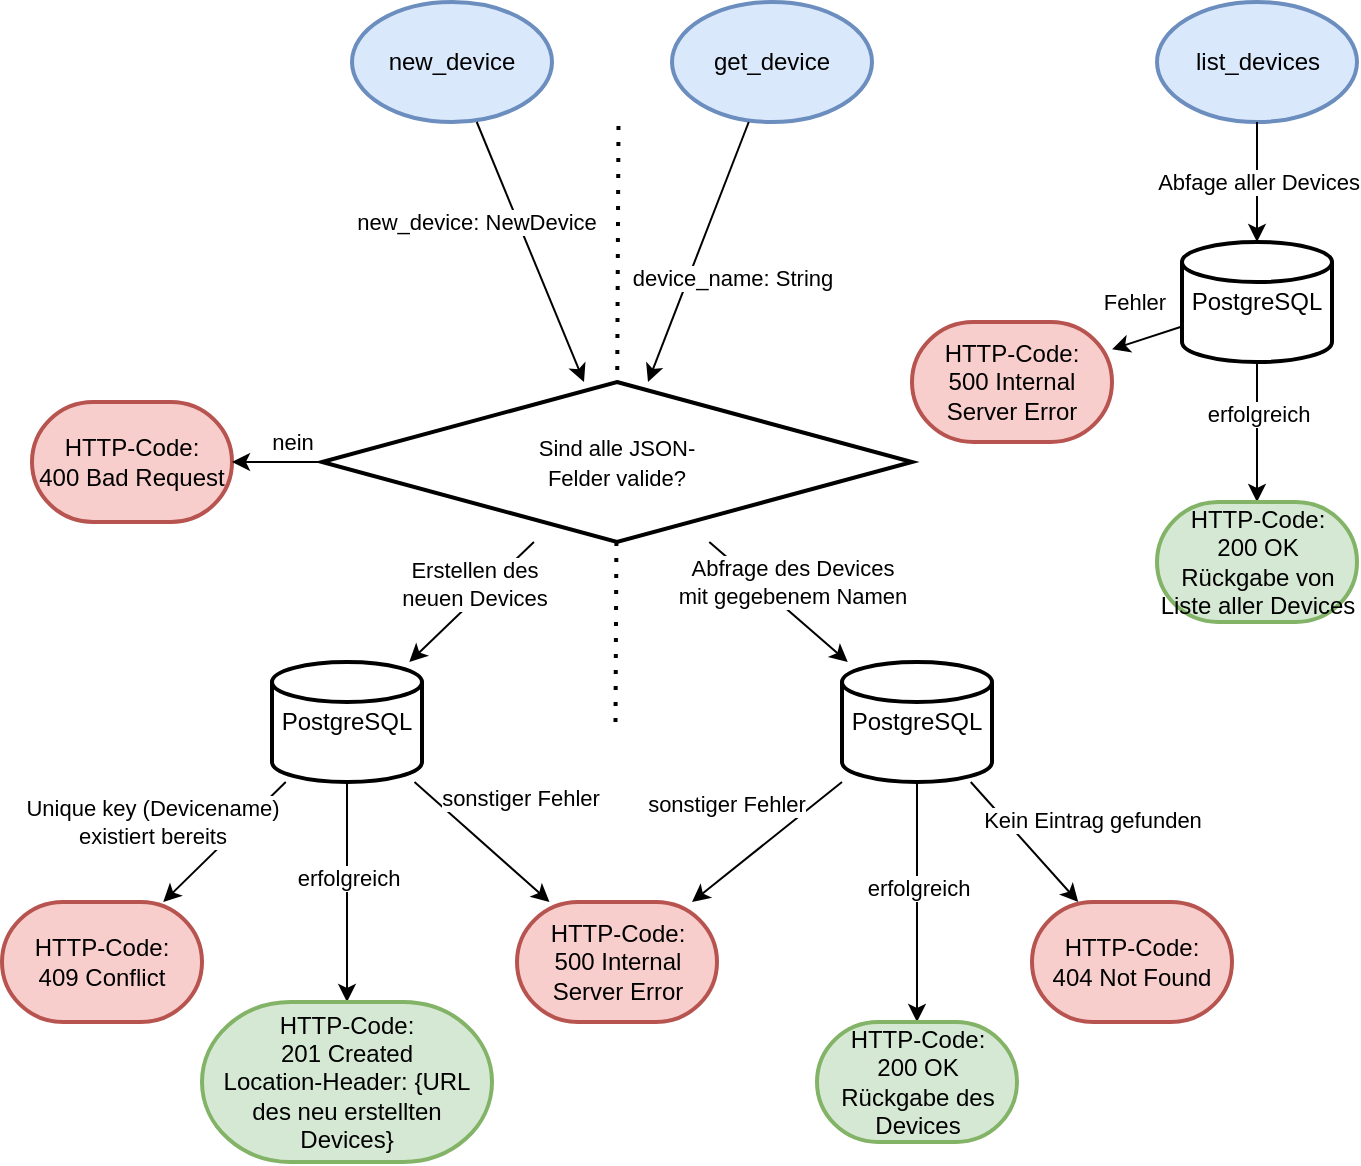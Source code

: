 <mxfile version="24.5.4" type="device">
  <diagram name="Page-1" id="UEBIZrYw3lUsxea4DjVB">
    <mxGraphModel dx="1972" dy="316" grid="1" gridSize="10" guides="1" tooltips="1" connect="1" arrows="1" fold="1" page="1" pageScale="1" pageWidth="850" pageHeight="1100" math="0" shadow="0">
      <root>
        <mxCell id="0" />
        <mxCell id="1" parent="0" />
        <mxCell id="-afth7PykaMVxRmtNgvt-14" value="new_device" style="strokeWidth=2;html=1;shape=mxgraph.flowchart.start_1;whiteSpace=wrap;fillColor=#dae8fc;strokeColor=#6c8ebf;" parent="1" vertex="1">
          <mxGeometry x="60" y="1410" width="100" height="60" as="geometry" />
        </mxCell>
        <mxCell id="-afth7PykaMVxRmtNgvt-15" value="list_devices" style="strokeWidth=2;html=1;shape=mxgraph.flowchart.start_1;whiteSpace=wrap;fillColor=#dae8fc;strokeColor=#6c8ebf;" parent="1" vertex="1">
          <mxGeometry x="462.5" y="1410" width="100" height="60" as="geometry" />
        </mxCell>
        <mxCell id="-afth7PykaMVxRmtNgvt-16" value="get_device" style="strokeWidth=2;html=1;shape=mxgraph.flowchart.start_1;whiteSpace=wrap;fillColor=#dae8fc;strokeColor=#6c8ebf;" parent="1" vertex="1">
          <mxGeometry x="220" y="1410" width="100" height="60" as="geometry" />
        </mxCell>
        <mxCell id="-afth7PykaMVxRmtNgvt-17" value="" style="endArrow=classic;html=1;rounded=0;" parent="1" source="-afth7PykaMVxRmtNgvt-14" target="-afth7PykaMVxRmtNgvt-32" edge="1">
          <mxGeometry width="50" height="50" relative="1" as="geometry">
            <mxPoint x="80" y="1580" as="sourcePoint" />
            <mxPoint x="110" y="1660" as="targetPoint" />
          </mxGeometry>
        </mxCell>
        <mxCell id="-afth7PykaMVxRmtNgvt-18" value="new_device: NewDevice" style="edgeLabel;html=1;align=center;verticalAlign=middle;resizable=0;points=[];" parent="-afth7PykaMVxRmtNgvt-17" vertex="1" connectable="0">
          <mxGeometry x="0.029" relative="1" as="geometry">
            <mxPoint x="-28" y="-17" as="offset" />
          </mxGeometry>
        </mxCell>
        <mxCell id="-afth7PykaMVxRmtNgvt-19" value="PostgreSQL" style="strokeWidth=2;html=1;shape=mxgraph.flowchart.database;whiteSpace=wrap;verticalAlign=middle;" parent="1" vertex="1">
          <mxGeometry x="305" y="1740" width="75" height="60" as="geometry" />
        </mxCell>
        <mxCell id="-afth7PykaMVxRmtNgvt-20" value="&lt;div&gt;HTTP-Code:&lt;/div&gt;&lt;div&gt;400 Bad Request&lt;br&gt;&lt;/div&gt;" style="strokeWidth=2;html=1;shape=mxgraph.flowchart.terminator;whiteSpace=wrap;fillColor=#f8cecc;strokeColor=#b85450;" parent="1" vertex="1">
          <mxGeometry x="-100" y="1610" width="100" height="60" as="geometry" />
        </mxCell>
        <mxCell id="-afth7PykaMVxRmtNgvt-21" value="" style="endArrow=classic;html=1;rounded=0;" parent="1" source="-afth7PykaMVxRmtNgvt-32" target="-afth7PykaMVxRmtNgvt-20" edge="1">
          <mxGeometry width="50" height="50" relative="1" as="geometry">
            <mxPoint x="-40" y="1550" as="sourcePoint" />
            <mxPoint x="10" y="1500" as="targetPoint" />
          </mxGeometry>
        </mxCell>
        <mxCell id="-afth7PykaMVxRmtNgvt-22" value="&lt;div&gt;nein&lt;/div&gt;" style="edgeLabel;html=1;align=center;verticalAlign=middle;resizable=0;points=[];" parent="-afth7PykaMVxRmtNgvt-21" vertex="1" connectable="0">
          <mxGeometry x="-0.076" y="-3" relative="1" as="geometry">
            <mxPoint x="6" y="-7" as="offset" />
          </mxGeometry>
        </mxCell>
        <mxCell id="-afth7PykaMVxRmtNgvt-23" value="" style="endArrow=classic;html=1;rounded=0;" parent="1" source="-afth7PykaMVxRmtNgvt-15" target="-afth7PykaMVxRmtNgvt-48" edge="1">
          <mxGeometry width="50" height="50" relative="1" as="geometry">
            <mxPoint x="147" y="1480" as="sourcePoint" />
            <mxPoint x="490" y="1550" as="targetPoint" />
          </mxGeometry>
        </mxCell>
        <mxCell id="7GVY4nxcFDt2cT8Thdf1-1" value="Abfage aller Devices" style="edgeLabel;html=1;align=center;verticalAlign=middle;resizable=0;points=[];" vertex="1" connectable="0" parent="-afth7PykaMVxRmtNgvt-23">
          <mxGeometry x="-0.195" y="-2" relative="1" as="geometry">
            <mxPoint x="2" y="6" as="offset" />
          </mxGeometry>
        </mxCell>
        <mxCell id="-afth7PykaMVxRmtNgvt-24" value="" style="endArrow=classic;html=1;rounded=0;" parent="1" source="-afth7PykaMVxRmtNgvt-16" target="-afth7PykaMVxRmtNgvt-32" edge="1">
          <mxGeometry width="50" height="50" relative="1" as="geometry">
            <mxPoint x="471" y="1490" as="sourcePoint" />
            <mxPoint x="460" y="1620" as="targetPoint" />
          </mxGeometry>
        </mxCell>
        <mxCell id="-afth7PykaMVxRmtNgvt-25" value="device_name: String" style="edgeLabel;html=1;align=center;verticalAlign=middle;resizable=0;points=[];" parent="-afth7PykaMVxRmtNgvt-24" vertex="1" connectable="0">
          <mxGeometry x="0.029" relative="1" as="geometry">
            <mxPoint x="17" y="11" as="offset" />
          </mxGeometry>
        </mxCell>
        <mxCell id="-afth7PykaMVxRmtNgvt-26" value="" style="endArrow=classic;html=1;rounded=0;" parent="1" source="-afth7PykaMVxRmtNgvt-32" target="-afth7PykaMVxRmtNgvt-28" edge="1">
          <mxGeometry width="50" height="50" relative="1" as="geometry">
            <mxPoint x="220" y="1690" as="sourcePoint" />
            <mxPoint x="135.761" y="1820" as="targetPoint" />
          </mxGeometry>
        </mxCell>
        <mxCell id="-afth7PykaMVxRmtNgvt-27" value="Erstellen des&lt;br&gt;neuen Devices" style="edgeLabel;html=1;align=center;verticalAlign=middle;resizable=0;points=[];" parent="-afth7PykaMVxRmtNgvt-26" vertex="1" connectable="0">
          <mxGeometry x="0.026" y="-2" relative="1" as="geometry">
            <mxPoint x="3" y="-9" as="offset" />
          </mxGeometry>
        </mxCell>
        <mxCell id="-afth7PykaMVxRmtNgvt-28" value="PostgreSQL" style="strokeWidth=2;html=1;shape=mxgraph.flowchart.database;whiteSpace=wrap;verticalAlign=middle;" parent="1" vertex="1">
          <mxGeometry x="20.0" y="1740" width="75" height="60" as="geometry" />
        </mxCell>
        <mxCell id="-afth7PykaMVxRmtNgvt-29" value="" style="endArrow=classic;html=1;rounded=0;" parent="1" source="-afth7PykaMVxRmtNgvt-32" target="-afth7PykaMVxRmtNgvt-19" edge="1">
          <mxGeometry width="50" height="50" relative="1" as="geometry">
            <mxPoint x="290" y="1920" as="sourcePoint" />
            <mxPoint x="430" y="1910" as="targetPoint" />
          </mxGeometry>
        </mxCell>
        <mxCell id="-afth7PykaMVxRmtNgvt-30" value="Abfrage des Devices&lt;br&gt;mit gegebenem Namen" style="edgeLabel;html=1;align=center;verticalAlign=middle;resizable=0;points=[];" parent="-afth7PykaMVxRmtNgvt-29" vertex="1" connectable="0">
          <mxGeometry x="-0.061" relative="1" as="geometry">
            <mxPoint x="9" y="-8" as="offset" />
          </mxGeometry>
        </mxCell>
        <mxCell id="-afth7PykaMVxRmtNgvt-31" value="" style="endArrow=none;dashed=1;html=1;dashPattern=1 3;strokeWidth=2;rounded=0;" parent="1" edge="1">
          <mxGeometry width="50" height="50" relative="1" as="geometry">
            <mxPoint x="191.75" y="1770" as="sourcePoint" />
            <mxPoint x="193.25" y="1470" as="targetPoint" />
          </mxGeometry>
        </mxCell>
        <mxCell id="-afth7PykaMVxRmtNgvt-32" value="&lt;font style=&quot;font-size: 11px;&quot;&gt;Sind alle JSON-&lt;br&gt;Felder valide?&lt;/font&gt;" style="strokeWidth=2;html=1;shape=mxgraph.flowchart.decision;whiteSpace=wrap;" parent="1" vertex="1">
          <mxGeometry x="45" y="1600" width="295" height="80" as="geometry" />
        </mxCell>
        <mxCell id="-afth7PykaMVxRmtNgvt-33" value="" style="endArrow=classic;html=1;rounded=0;" parent="1" source="-afth7PykaMVxRmtNgvt-28" target="-afth7PykaMVxRmtNgvt-55" edge="1">
          <mxGeometry width="50" height="50" relative="1" as="geometry">
            <mxPoint x="130" y="2000" as="sourcePoint" />
            <mxPoint x="58" y="1900" as="targetPoint" />
          </mxGeometry>
        </mxCell>
        <mxCell id="-afth7PykaMVxRmtNgvt-34" value="erfolgreich" style="edgeLabel;html=1;align=center;verticalAlign=middle;resizable=0;points=[];" parent="-afth7PykaMVxRmtNgvt-33" vertex="1" connectable="0">
          <mxGeometry x="0.133" y="-1" relative="1" as="geometry">
            <mxPoint x="1" y="-15" as="offset" />
          </mxGeometry>
        </mxCell>
        <mxCell id="-afth7PykaMVxRmtNgvt-35" value="&lt;div&gt;HTTP-Code:&lt;/div&gt;&lt;div&gt;409 Conflict&lt;br&gt;&lt;/div&gt;" style="strokeWidth=2;html=1;shape=mxgraph.flowchart.terminator;whiteSpace=wrap;fillColor=#f8cecc;strokeColor=#b85450;" parent="1" vertex="1">
          <mxGeometry x="-115" y="1860" width="100" height="60" as="geometry" />
        </mxCell>
        <mxCell id="-afth7PykaMVxRmtNgvt-36" value="" style="endArrow=classic;html=1;rounded=0;" parent="1" source="-afth7PykaMVxRmtNgvt-28" target="-afth7PykaMVxRmtNgvt-35" edge="1">
          <mxGeometry width="50" height="50" relative="1" as="geometry">
            <mxPoint x="10" y="2000" as="sourcePoint" />
            <mxPoint x="60" y="1950" as="targetPoint" />
          </mxGeometry>
        </mxCell>
        <mxCell id="-afth7PykaMVxRmtNgvt-37" value="Unique key (Devicename)&lt;br&gt;existiert bereits" style="edgeLabel;html=1;align=center;verticalAlign=middle;resizable=0;points=[];" parent="-afth7PykaMVxRmtNgvt-36" vertex="1" connectable="0">
          <mxGeometry x="-0.341" relative="1" as="geometry">
            <mxPoint x="-47" as="offset" />
          </mxGeometry>
        </mxCell>
        <mxCell id="-afth7PykaMVxRmtNgvt-38" value="&lt;div&gt;HTTP-Code:&lt;/div&gt;&lt;div&gt;500 Internal Server Error&lt;br&gt;&lt;/div&gt;" style="strokeWidth=2;html=1;shape=mxgraph.flowchart.terminator;whiteSpace=wrap;fillColor=#f8cecc;strokeColor=#b85450;" parent="1" vertex="1">
          <mxGeometry x="142.5" y="1860" width="100" height="60" as="geometry" />
        </mxCell>
        <mxCell id="-afth7PykaMVxRmtNgvt-39" value="" style="endArrow=classic;html=1;rounded=0;" parent="1" source="-afth7PykaMVxRmtNgvt-28" target="-afth7PykaMVxRmtNgvt-38" edge="1">
          <mxGeometry width="50" height="50" relative="1" as="geometry">
            <mxPoint x="83" y="1876" as="sourcePoint" />
            <mxPoint x="-40" y="1829" as="targetPoint" />
          </mxGeometry>
        </mxCell>
        <mxCell id="-afth7PykaMVxRmtNgvt-40" value="sonstiger Fehler" style="edgeLabel;html=1;align=center;verticalAlign=middle;resizable=0;points=[];" parent="-afth7PykaMVxRmtNgvt-39" vertex="1" connectable="0">
          <mxGeometry x="-0.341" relative="1" as="geometry">
            <mxPoint x="30" y="-12" as="offset" />
          </mxGeometry>
        </mxCell>
        <mxCell id="-afth7PykaMVxRmtNgvt-41" value="" style="endArrow=classic;html=1;rounded=0;" parent="1" source="-afth7PykaMVxRmtNgvt-19" target="-afth7PykaMVxRmtNgvt-56" edge="1">
          <mxGeometry width="50" height="50" relative="1" as="geometry">
            <mxPoint x="290" y="1930" as="sourcePoint" />
            <mxPoint x="343" y="1950" as="targetPoint" />
          </mxGeometry>
        </mxCell>
        <mxCell id="-afth7PykaMVxRmtNgvt-42" value="erfolgreich" style="edgeLabel;html=1;align=center;verticalAlign=middle;resizable=0;points=[];" parent="-afth7PykaMVxRmtNgvt-41" vertex="1" connectable="0">
          <mxGeometry x="0.133" y="-1" relative="1" as="geometry">
            <mxPoint x="1" y="-15" as="offset" />
          </mxGeometry>
        </mxCell>
        <mxCell id="-afth7PykaMVxRmtNgvt-43" value="" style="endArrow=classic;html=1;rounded=0;" parent="1" source="-afth7PykaMVxRmtNgvt-19" target="-afth7PykaMVxRmtNgvt-38" edge="1">
          <mxGeometry width="50" height="50" relative="1" as="geometry">
            <mxPoint x="347.5" y="1919.497" as="sourcePoint" />
            <mxPoint x="244.375" y="2050" as="targetPoint" />
          </mxGeometry>
        </mxCell>
        <mxCell id="-afth7PykaMVxRmtNgvt-44" value="sonstiger Fehler" style="edgeLabel;html=1;align=center;verticalAlign=middle;resizable=0;points=[];" parent="-afth7PykaMVxRmtNgvt-43" vertex="1" connectable="0">
          <mxGeometry x="-0.181" y="2" relative="1" as="geometry">
            <mxPoint x="-29" y="-15" as="offset" />
          </mxGeometry>
        </mxCell>
        <mxCell id="-afth7PykaMVxRmtNgvt-45" value="&lt;div&gt;HTTP-Code:&lt;/div&gt;&lt;div&gt;404 Not Found&lt;br&gt;&lt;/div&gt;" style="strokeWidth=2;html=1;shape=mxgraph.flowchart.terminator;whiteSpace=wrap;fillColor=#f8cecc;strokeColor=#b85450;" parent="1" vertex="1">
          <mxGeometry x="400" y="1860" width="100" height="60" as="geometry" />
        </mxCell>
        <mxCell id="-afth7PykaMVxRmtNgvt-46" value="" style="endArrow=classic;html=1;rounded=0;" parent="1" source="-afth7PykaMVxRmtNgvt-19" target="-afth7PykaMVxRmtNgvt-45" edge="1">
          <mxGeometry width="50" height="50" relative="1" as="geometry">
            <mxPoint x="400" y="1850" as="sourcePoint" />
            <mxPoint x="450" y="1800" as="targetPoint" />
          </mxGeometry>
        </mxCell>
        <mxCell id="-afth7PykaMVxRmtNgvt-47" value="Kein Eintrag gefunden" style="edgeLabel;html=1;align=center;verticalAlign=middle;resizable=0;points=[];" parent="-afth7PykaMVxRmtNgvt-46" vertex="1" connectable="0">
          <mxGeometry x="-0.176" relative="1" as="geometry">
            <mxPoint x="38" y="-6" as="offset" />
          </mxGeometry>
        </mxCell>
        <mxCell id="-afth7PykaMVxRmtNgvt-48" value="PostgreSQL" style="strokeWidth=2;html=1;shape=mxgraph.flowchart.database;whiteSpace=wrap;verticalAlign=middle;" parent="1" vertex="1">
          <mxGeometry x="475" y="1530" width="75" height="60" as="geometry" />
        </mxCell>
        <mxCell id="-afth7PykaMVxRmtNgvt-49" value="" style="endArrow=classic;html=1;rounded=0;" parent="1" source="-afth7PykaMVxRmtNgvt-48" target="-afth7PykaMVxRmtNgvt-51" edge="1">
          <mxGeometry width="50" height="50" relative="1" as="geometry">
            <mxPoint x="540" y="1650" as="sourcePoint" />
            <mxPoint x="490" y="1650" as="targetPoint" />
          </mxGeometry>
        </mxCell>
        <mxCell id="-afth7PykaMVxRmtNgvt-50" value="erfolgreich" style="edgeLabel;html=1;align=center;verticalAlign=middle;resizable=0;points=[];" parent="-afth7PykaMVxRmtNgvt-49" vertex="1" connectable="0">
          <mxGeometry x="0.133" y="-1" relative="1" as="geometry">
            <mxPoint x="1" y="-14" as="offset" />
          </mxGeometry>
        </mxCell>
        <mxCell id="-afth7PykaMVxRmtNgvt-51" value="HTTP-Code:&lt;br&gt;200 OK&lt;br&gt;Rückgabe von Liste aller Devices" style="strokeWidth=2;html=1;shape=mxgraph.flowchart.terminator;whiteSpace=wrap;fillColor=#d5e8d4;strokeColor=#82b366;" parent="1" vertex="1">
          <mxGeometry x="462.5" y="1660" width="100" height="60" as="geometry" />
        </mxCell>
        <mxCell id="-afth7PykaMVxRmtNgvt-52" value="&lt;div&gt;HTTP-Code:&lt;/div&gt;&lt;div&gt;500 Internal Server Error&lt;br&gt;&lt;/div&gt;" style="strokeWidth=2;html=1;shape=mxgraph.flowchart.terminator;whiteSpace=wrap;fillColor=#f8cecc;strokeColor=#b85450;" parent="1" vertex="1">
          <mxGeometry x="340" y="1570" width="100" height="60" as="geometry" />
        </mxCell>
        <mxCell id="-afth7PykaMVxRmtNgvt-53" value="" style="endArrow=classic;html=1;rounded=0;" parent="1" source="-afth7PykaMVxRmtNgvt-48" target="-afth7PykaMVxRmtNgvt-52" edge="1">
          <mxGeometry width="50" height="50" relative="1" as="geometry">
            <mxPoint x="315" y="1800" as="sourcePoint" />
            <mxPoint x="250" y="1834" as="targetPoint" />
          </mxGeometry>
        </mxCell>
        <mxCell id="-afth7PykaMVxRmtNgvt-54" value="Fehler" style="edgeLabel;html=1;align=center;verticalAlign=middle;resizable=0;points=[];" parent="-afth7PykaMVxRmtNgvt-53" vertex="1" connectable="0">
          <mxGeometry x="-0.181" y="2" relative="1" as="geometry">
            <mxPoint x="-11" y="-19" as="offset" />
          </mxGeometry>
        </mxCell>
        <mxCell id="-afth7PykaMVxRmtNgvt-55" value="HTTP-Code:&lt;br&gt;201 Created&lt;br&gt;Location-Header: {URL des neu erstellten Devices}" style="strokeWidth=2;html=1;shape=mxgraph.flowchart.terminator;whiteSpace=wrap;fillColor=#d5e8d4;strokeColor=#82b366;" parent="1" vertex="1">
          <mxGeometry x="-15" y="1910" width="145" height="80" as="geometry" />
        </mxCell>
        <mxCell id="-afth7PykaMVxRmtNgvt-56" value="HTTP-Code:&lt;br&gt;200 OK&lt;br&gt;Rückgabe des Devices" style="strokeWidth=2;html=1;shape=mxgraph.flowchart.terminator;whiteSpace=wrap;fillColor=#d5e8d4;strokeColor=#82b366;" parent="1" vertex="1">
          <mxGeometry x="292.5" y="1920" width="100" height="60" as="geometry" />
        </mxCell>
      </root>
    </mxGraphModel>
  </diagram>
</mxfile>
